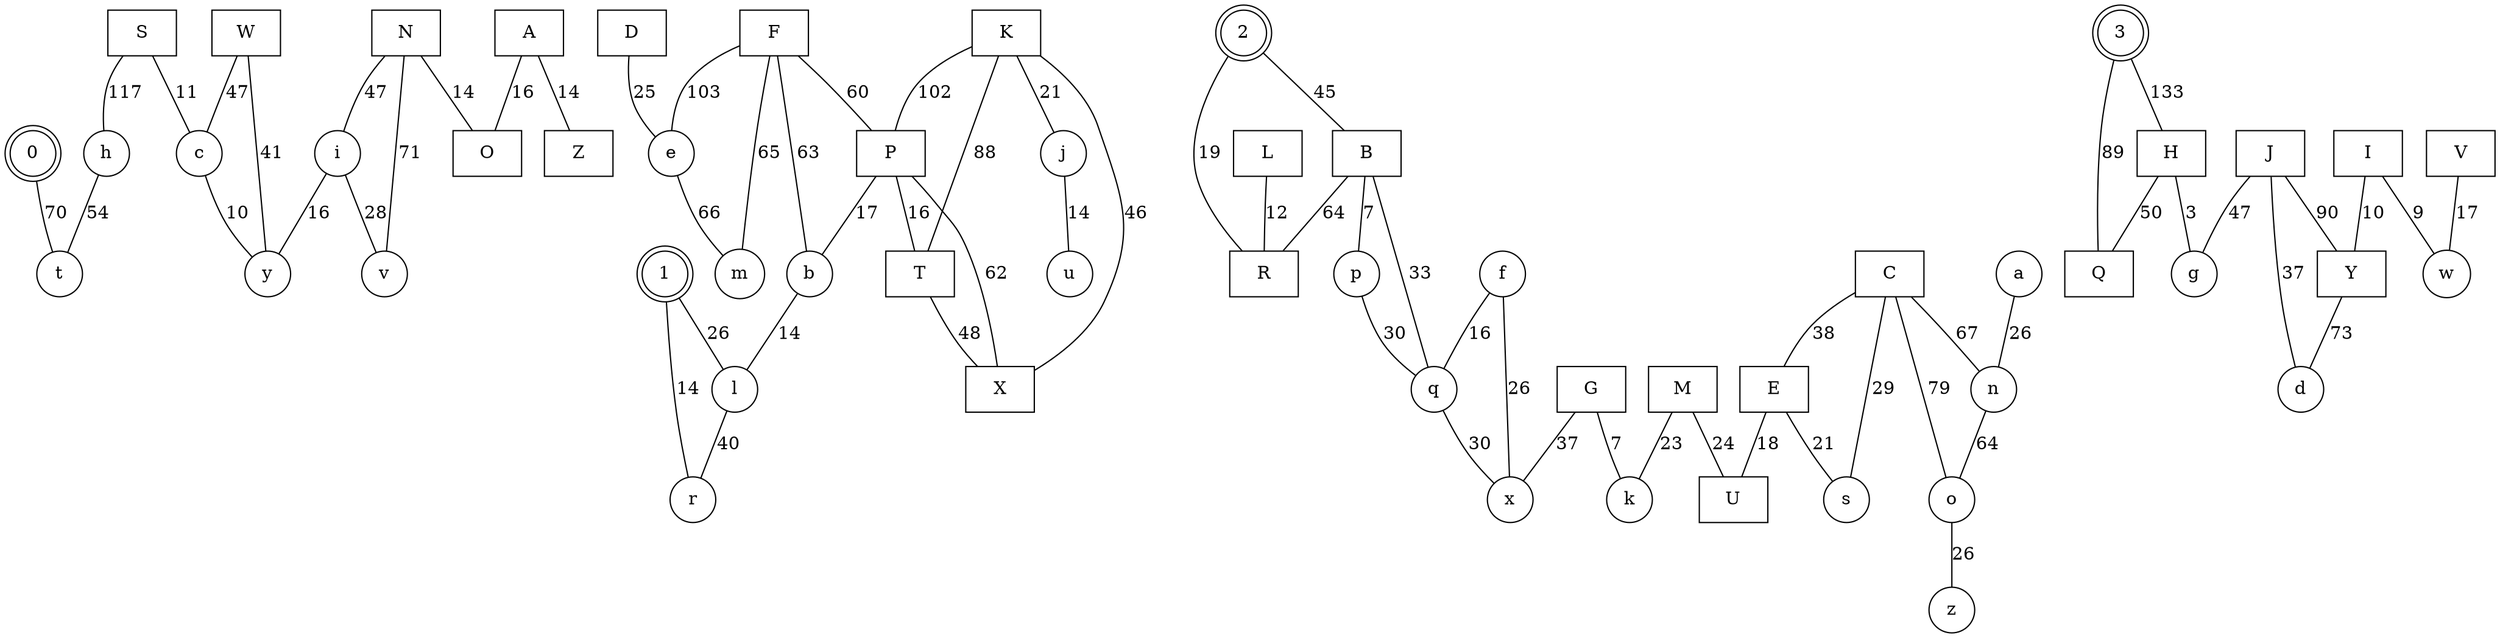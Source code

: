 graph G {
	0 [ shape = "doublecircle"];
	0 -- t [ label = "70"];
	1 [ shape = "doublecircle"];
	1 -- l [ label = "26"];
	1 [ shape = "doublecircle"];
	1 -- r [ label = "14"];
	2 [ shape = "doublecircle"];
	2 -- B [ label = "45"];
	2 [ shape = "doublecircle"];
	2 -- R [ label = "19"];
	3 [ shape = "doublecircle"];
	3 -- H [ label = "133"];
	3 [ shape = "doublecircle"];
	3 -- Q [ label = "89"];
	A [ shape = "box"];
	A -- O [ label = "16"];
	A [ shape = "box"];
	A -- Z [ label = "14"];
	B [ shape = "box"];
	B -- R [ label = "64"];
	B [ shape = "box"];
	B -- p [ label = "7"];
	B [ shape = "box"];
	B -- q [ label = "33"];
	C [ shape = "box"];
	C -- E [ label = "38"];
	C [ shape = "box"];
	C -- n [ label = "67"];
	C [ shape = "box"];
	C -- o [ label = "79"];
	C [ shape = "box"];
	C -- s [ label = "29"];
	D [ shape = "box"];
	D -- e [ label = "25"];
	E [ shape = "box"];
	E [ shape = "box"];
	E -- U [ label = "18"];
	E [ shape = "box"];
	E -- s [ label = "21"];
	F [ shape = "box"];
	F -- P [ label = "60"];
	F [ shape = "box"];
	F -- b [ label = "63"];
	F [ shape = "box"];
	F -- e [ label = "103"];
	F [ shape = "box"];
	F -- m [ label = "65"];
	G [ shape = "box"];
	G -- k [ label = "7"];
	G [ shape = "box"];
	G -- x [ label = "37"];
	H [ shape = "box"];
	H -- Q [ label = "50"];
	H [ shape = "box"];
	H -- g [ label = "3"];
	I [ shape = "box"];
	I -- Y [ label = "10"];
	I [ shape = "box"];
	I -- w [ label = "9"];
	J [ shape = "box"];
	J -- Y [ label = "90"];
	J [ shape = "box"];
	J -- d [ label = "37"];
	J [ shape = "box"];
	J -- g [ label = "47"];
	K [ shape = "box"];
	K -- P [ label = "102"];
	K [ shape = "box"];
	K -- T [ label = "88"];
	K [ shape = "box"];
	K -- X [ label = "46"];
	K [ shape = "box"];
	K -- j [ label = "21"];
	L [ shape = "box"];
	L -- R [ label = "12"];
	M [ shape = "box"];
	M -- U [ label = "24"];
	M [ shape = "box"];
	M -- k [ label = "23"];
	N [ shape = "box"];
	N -- O [ label = "14"];
	N [ shape = "box"];
	N -- i [ label = "47"];
	N [ shape = "box"];
	N -- v [ label = "71"];
	O [ shape = "box"];
	O [ shape = "box"];
	P [ shape = "box"];
	P [ shape = "box"];
	P [ shape = "box"];
	P -- T [ label = "16"];
	P [ shape = "box"];
	P -- X [ label = "62"];
	P [ shape = "box"];
	P -- b [ label = "17"];
	Q [ shape = "box"];
	R [ shape = "box"];
	R [ shape = "box"];
	S [ shape = "box"];
	S -- c [ label = "11"];
	S [ shape = "box"];
	S -- h [ label = "117"];
	T [ shape = "box"];
	T [ shape = "box"];
	T [ shape = "box"];
	T -- X [ label = "48"];
	U [ shape = "box"];
	U [ shape = "box"];
	V [ shape = "box"];
	V -- w [ label = "17"];
	W [ shape = "box"];
	W -- c [ label = "47"];
	W [ shape = "box"];
	W -- y [ label = "41"];
	X [ shape = "box"];
	X [ shape = "box"];
	X [ shape = "box"];
	Y [ shape = "box"];
	Y [ shape = "box"];
	Y [ shape = "box"];
	Y -- d [ label = "73"];
	Z [ shape = "box"];
	a [ shape = "circle"];
	a -- n [ label = "26"];
	b [ shape = "circle"];
	b [ shape = "circle"];
	b [ shape = "circle"];
	b -- l [ label = "14"];
	c [ shape = "circle"];
	c [ shape = "circle"];
	c [ shape = "circle"];
	c -- y [ label = "10"];
	d [ shape = "circle"];
	d [ shape = "circle"];
	e [ shape = "circle"];
	e [ shape = "circle"];
	e [ shape = "circle"];
	e -- m [ label = "66"];
	f [ shape = "circle"];
	f -- q [ label = "16"];
	f [ shape = "circle"];
	f -- x [ label = "26"];
	g [ shape = "circle"];
	g [ shape = "circle"];
	h [ shape = "circle"];
	h [ shape = "circle"];
	h -- t [ label = "54"];
	i [ shape = "circle"];
	i [ shape = "circle"];
	i -- v [ label = "28"];
	i [ shape = "circle"];
	i -- y [ label = "16"];
	j [ shape = "circle"];
	j [ shape = "circle"];
	j -- u [ label = "14"];
	k [ shape = "circle"];
	k [ shape = "circle"];
	l [ shape = "circle"];
	l [ shape = "circle"];
	l -- r [ label = "40"];
	m [ shape = "circle"];
	m [ shape = "circle"];
	n [ shape = "circle"];
	n [ shape = "circle"];
	n [ shape = "circle"];
	n -- o [ label = "64"];
	o [ shape = "circle"];
	o [ shape = "circle"];
	o [ shape = "circle"];
	o -- z [ label = "26"];
	p [ shape = "circle"];
	p [ shape = "circle"];
	p -- q [ label = "30"];
	q [ shape = "circle"];
	q [ shape = "circle"];
	q [ shape = "circle"];
	q [ shape = "circle"];
	q -- x [ label = "30"];
	r [ shape = "circle"];
	s [ shape = "circle"];
	s [ shape = "circle"];
	t [ shape = "circle"];
	u [ shape = "circle"];
	v [ shape = "circle"];
	v [ shape = "circle"];
	w [ shape = "circle"];
	w [ shape = "circle"];
	x [ shape = "circle"];
	x [ shape = "circle"];
	x [ shape = "circle"];
	y [ shape = "circle"];
	y [ shape = "circle"];
	y [ shape = "circle"];
	z [ shape = "circle"];
}
